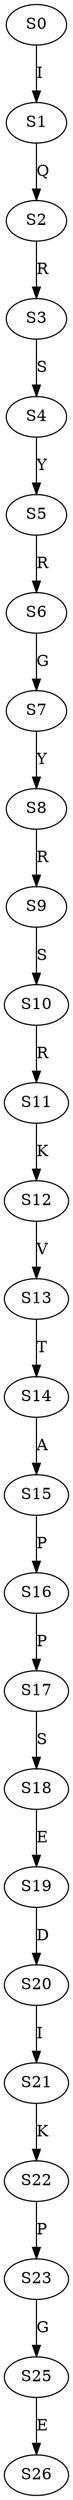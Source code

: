 strict digraph  {
	S0 -> S1 [ label = I ];
	S1 -> S2 [ label = Q ];
	S2 -> S3 [ label = R ];
	S3 -> S4 [ label = S ];
	S4 -> S5 [ label = Y ];
	S5 -> S6 [ label = R ];
	S6 -> S7 [ label = G ];
	S7 -> S8 [ label = Y ];
	S8 -> S9 [ label = R ];
	S9 -> S10 [ label = S ];
	S10 -> S11 [ label = R ];
	S11 -> S12 [ label = K ];
	S12 -> S13 [ label = V ];
	S13 -> S14 [ label = T ];
	S14 -> S15 [ label = A ];
	S15 -> S16 [ label = P ];
	S16 -> S17 [ label = P ];
	S17 -> S18 [ label = S ];
	S18 -> S19 [ label = E ];
	S19 -> S20 [ label = D ];
	S20 -> S21 [ label = I ];
	S21 -> S22 [ label = K ];
	S22 -> S23 [ label = P ];
	S23 -> S25 [ label = G ];
	S25 -> S26 [ label = E ];
}
